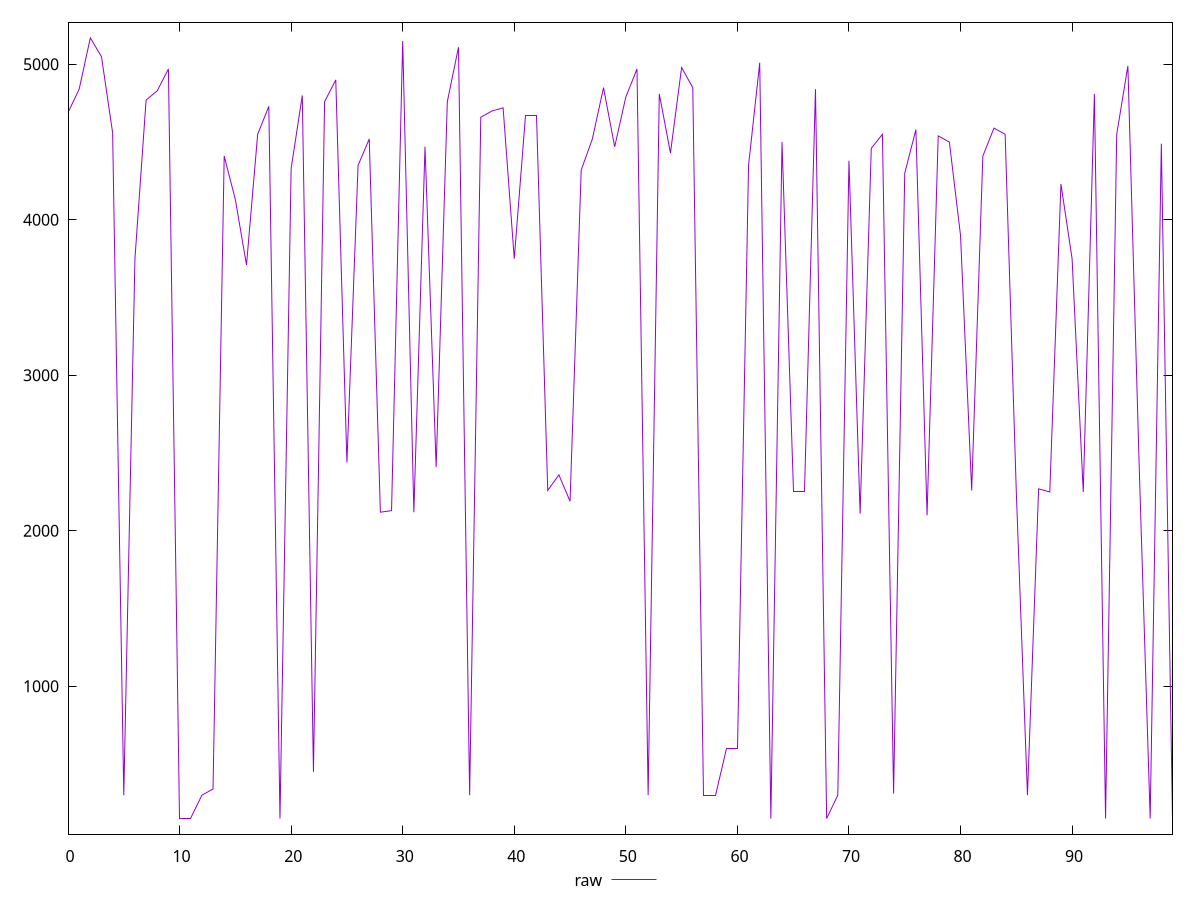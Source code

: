 reset

$raw <<EOF
0 4690
1 4840
2 5170
3 5050
4 4560
5 300
6 3750
7 4770
8 4830
9 4970
10 150
11 150
12 300
13 340
14 4410
15 4130
16 3710
17 4550
18 4730
19 150
20 4330
21 4800
22 450
23 4760
24 4900
25 2440
26 4350
27 4520
28 2120
29 2130
30 5150
31 2120
32 4470
33 2410
34 4760
35 5110
36 300
37 4660
38 4700
39 4720
40 3750
41 4670
42 4670
43 2260
44 2360
45 2190
46 4320
47 4520
48 4850
49 4470
50 4790
51 4970
52 300
53 4810
54 4430
55 4980
56 4850
57 300
58 300
59 600
60 600
61 4350
62 5010
63 150
64 4500
65 2250
66 2250
67 4840
68 150
69 300
70 4380
71 2110
72 4460
73 4550
74 310
75 4300
76 4580
77 2100
78 4540
79 4500
80 3900
81 2260
82 4410
83 4590
84 4550
85 2250
86 300
87 2270
88 2250
89 4230
90 3750
91 2250
92 4810
93 150
94 4550
95 4990
96 2450
97 150
98 4490
99 150
EOF

set key outside below
set xrange [0:99]
set yrange [49.599999999999994:5270.4]
set trange [49.599999999999994:5270.4]
set terminal svg size 640, 500 enhanced background rgb 'white'
set output "reports/report_00027_2021-02-24T12-40-31.850Z/uses-text-compression/samples/agenda/raw/values.svg"

plot $raw title "raw" with line

reset
